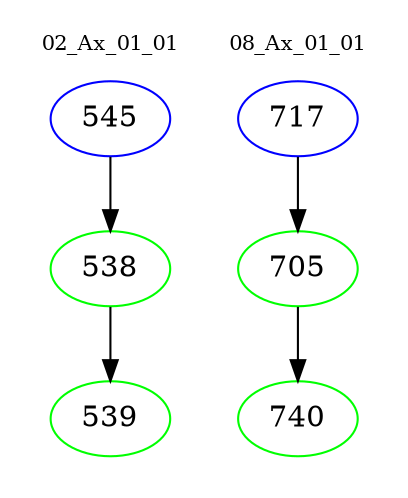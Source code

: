 digraph{
subgraph cluster_0 {
color = white
label = "02_Ax_01_01";
fontsize=10;
T0_545 [label="545", color="blue"]
T0_545 -> T0_538 [color="black"]
T0_538 [label="538", color="green"]
T0_538 -> T0_539 [color="black"]
T0_539 [label="539", color="green"]
}
subgraph cluster_1 {
color = white
label = "08_Ax_01_01";
fontsize=10;
T1_717 [label="717", color="blue"]
T1_717 -> T1_705 [color="black"]
T1_705 [label="705", color="green"]
T1_705 -> T1_740 [color="black"]
T1_740 [label="740", color="green"]
}
}

